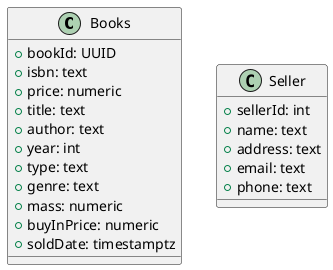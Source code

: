 @startuml Seller Antiquarian
class Books {
    + bookId: UUID /'primary key, globally unique'/
    + isbn: text /'optional if data synced from central db'/
    + price: numeric
    + title: text
    + author: text
    + year: int
    + type: text
    + genre: text
    + mass: numeric
    + buyInPrice: numeric
    + soldDate: timestamptz
}
class Seller {
    + sellerId: int /'if needed for internal use'/
    + name: text
    + address: text
    + email: text
    + phone: text
}
@enduml
